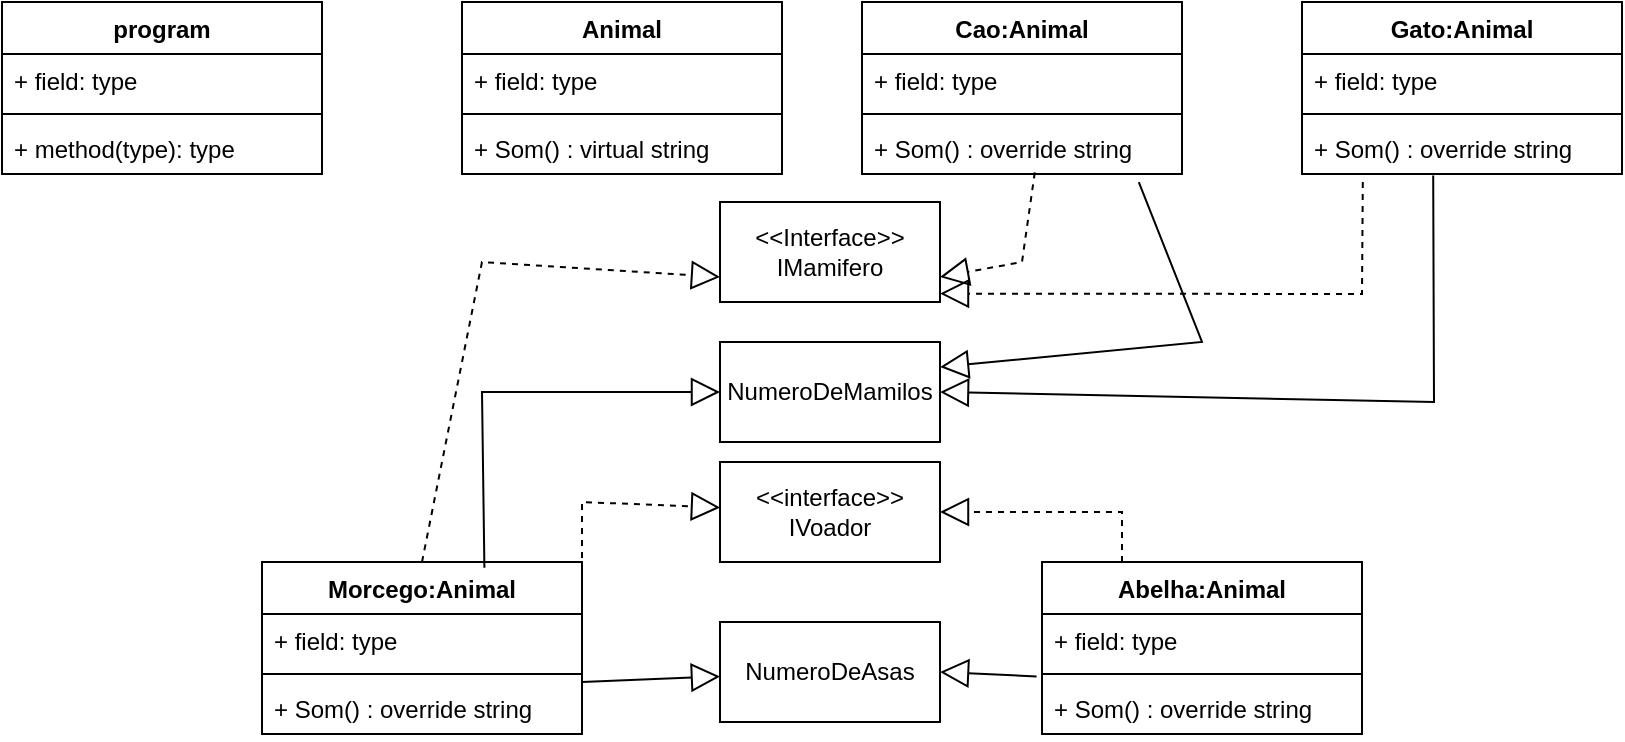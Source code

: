 <mxfile version="24.0.7" type="github">
  <diagram name="Página-1" id="fcTB6oVvxysPYjXmOKOU">
    <mxGraphModel dx="1050" dy="617" grid="1" gridSize="10" guides="1" tooltips="1" connect="1" arrows="1" fold="1" page="1" pageScale="1" pageWidth="827" pageHeight="1169" math="0" shadow="0">
      <root>
        <mxCell id="0" />
        <mxCell id="1" parent="0" />
        <mxCell id="Q639SRxSiKA4uDhJdXRe-1" value="program" style="swimlane;fontStyle=1;align=center;verticalAlign=top;childLayout=stackLayout;horizontal=1;startSize=26;horizontalStack=0;resizeParent=1;resizeParentMax=0;resizeLast=0;collapsible=1;marginBottom=0;whiteSpace=wrap;html=1;" vertex="1" parent="1">
          <mxGeometry y="40" width="160" height="86" as="geometry" />
        </mxCell>
        <mxCell id="Q639SRxSiKA4uDhJdXRe-2" value="+ field: type" style="text;strokeColor=none;fillColor=none;align=left;verticalAlign=top;spacingLeft=4;spacingRight=4;overflow=hidden;rotatable=0;points=[[0,0.5],[1,0.5]];portConstraint=eastwest;whiteSpace=wrap;html=1;" vertex="1" parent="Q639SRxSiKA4uDhJdXRe-1">
          <mxGeometry y="26" width="160" height="26" as="geometry" />
        </mxCell>
        <mxCell id="Q639SRxSiKA4uDhJdXRe-3" value="" style="line;strokeWidth=1;fillColor=none;align=left;verticalAlign=middle;spacingTop=-1;spacingLeft=3;spacingRight=3;rotatable=0;labelPosition=right;points=[];portConstraint=eastwest;strokeColor=inherit;" vertex="1" parent="Q639SRxSiKA4uDhJdXRe-1">
          <mxGeometry y="52" width="160" height="8" as="geometry" />
        </mxCell>
        <mxCell id="Q639SRxSiKA4uDhJdXRe-4" value="+ method(type): type" style="text;strokeColor=none;fillColor=none;align=left;verticalAlign=top;spacingLeft=4;spacingRight=4;overflow=hidden;rotatable=0;points=[[0,0.5],[1,0.5]];portConstraint=eastwest;whiteSpace=wrap;html=1;" vertex="1" parent="Q639SRxSiKA4uDhJdXRe-1">
          <mxGeometry y="60" width="160" height="26" as="geometry" />
        </mxCell>
        <mxCell id="Q639SRxSiKA4uDhJdXRe-5" value="Animal" style="swimlane;fontStyle=1;align=center;verticalAlign=top;childLayout=stackLayout;horizontal=1;startSize=26;horizontalStack=0;resizeParent=1;resizeParentMax=0;resizeLast=0;collapsible=1;marginBottom=0;whiteSpace=wrap;html=1;" vertex="1" parent="1">
          <mxGeometry x="230" y="40" width="160" height="86" as="geometry" />
        </mxCell>
        <mxCell id="Q639SRxSiKA4uDhJdXRe-6" value="+ field: type" style="text;strokeColor=none;fillColor=none;align=left;verticalAlign=top;spacingLeft=4;spacingRight=4;overflow=hidden;rotatable=0;points=[[0,0.5],[1,0.5]];portConstraint=eastwest;whiteSpace=wrap;html=1;" vertex="1" parent="Q639SRxSiKA4uDhJdXRe-5">
          <mxGeometry y="26" width="160" height="26" as="geometry" />
        </mxCell>
        <mxCell id="Q639SRxSiKA4uDhJdXRe-7" value="" style="line;strokeWidth=1;fillColor=none;align=left;verticalAlign=middle;spacingTop=-1;spacingLeft=3;spacingRight=3;rotatable=0;labelPosition=right;points=[];portConstraint=eastwest;strokeColor=inherit;" vertex="1" parent="Q639SRxSiKA4uDhJdXRe-5">
          <mxGeometry y="52" width="160" height="8" as="geometry" />
        </mxCell>
        <mxCell id="Q639SRxSiKA4uDhJdXRe-8" value="+ Som() : virtual string" style="text;strokeColor=none;fillColor=none;align=left;verticalAlign=top;spacingLeft=4;spacingRight=4;overflow=hidden;rotatable=0;points=[[0,0.5],[1,0.5]];portConstraint=eastwest;whiteSpace=wrap;html=1;" vertex="1" parent="Q639SRxSiKA4uDhJdXRe-5">
          <mxGeometry y="60" width="160" height="26" as="geometry" />
        </mxCell>
        <mxCell id="Q639SRxSiKA4uDhJdXRe-9" value="Cao:Animal" style="swimlane;fontStyle=1;align=center;verticalAlign=top;childLayout=stackLayout;horizontal=1;startSize=26;horizontalStack=0;resizeParent=1;resizeParentMax=0;resizeLast=0;collapsible=1;marginBottom=0;whiteSpace=wrap;html=1;" vertex="1" parent="1">
          <mxGeometry x="430" y="40" width="160" height="86" as="geometry" />
        </mxCell>
        <mxCell id="Q639SRxSiKA4uDhJdXRe-10" value="+ field: type" style="text;strokeColor=none;fillColor=none;align=left;verticalAlign=top;spacingLeft=4;spacingRight=4;overflow=hidden;rotatable=0;points=[[0,0.5],[1,0.5]];portConstraint=eastwest;whiteSpace=wrap;html=1;" vertex="1" parent="Q639SRxSiKA4uDhJdXRe-9">
          <mxGeometry y="26" width="160" height="26" as="geometry" />
        </mxCell>
        <mxCell id="Q639SRxSiKA4uDhJdXRe-11" value="" style="line;strokeWidth=1;fillColor=none;align=left;verticalAlign=middle;spacingTop=-1;spacingLeft=3;spacingRight=3;rotatable=0;labelPosition=right;points=[];portConstraint=eastwest;strokeColor=inherit;" vertex="1" parent="Q639SRxSiKA4uDhJdXRe-9">
          <mxGeometry y="52" width="160" height="8" as="geometry" />
        </mxCell>
        <mxCell id="Q639SRxSiKA4uDhJdXRe-12" value="+ Som() : override string" style="text;strokeColor=none;fillColor=none;align=left;verticalAlign=top;spacingLeft=4;spacingRight=4;overflow=hidden;rotatable=0;points=[[0,0.5],[1,0.5]];portConstraint=eastwest;whiteSpace=wrap;html=1;" vertex="1" parent="Q639SRxSiKA4uDhJdXRe-9">
          <mxGeometry y="60" width="160" height="26" as="geometry" />
        </mxCell>
        <mxCell id="Q639SRxSiKA4uDhJdXRe-13" value="Gato:Animal" style="swimlane;fontStyle=1;align=center;verticalAlign=top;childLayout=stackLayout;horizontal=1;startSize=26;horizontalStack=0;resizeParent=1;resizeParentMax=0;resizeLast=0;collapsible=1;marginBottom=0;whiteSpace=wrap;html=1;" vertex="1" parent="1">
          <mxGeometry x="650" y="40" width="160" height="86" as="geometry" />
        </mxCell>
        <mxCell id="Q639SRxSiKA4uDhJdXRe-14" value="+ field: type" style="text;strokeColor=none;fillColor=none;align=left;verticalAlign=top;spacingLeft=4;spacingRight=4;overflow=hidden;rotatable=0;points=[[0,0.5],[1,0.5]];portConstraint=eastwest;whiteSpace=wrap;html=1;" vertex="1" parent="Q639SRxSiKA4uDhJdXRe-13">
          <mxGeometry y="26" width="160" height="26" as="geometry" />
        </mxCell>
        <mxCell id="Q639SRxSiKA4uDhJdXRe-15" value="" style="line;strokeWidth=1;fillColor=none;align=left;verticalAlign=middle;spacingTop=-1;spacingLeft=3;spacingRight=3;rotatable=0;labelPosition=right;points=[];portConstraint=eastwest;strokeColor=inherit;" vertex="1" parent="Q639SRxSiKA4uDhJdXRe-13">
          <mxGeometry y="52" width="160" height="8" as="geometry" />
        </mxCell>
        <mxCell id="Q639SRxSiKA4uDhJdXRe-16" value="+ Som() : override string" style="text;strokeColor=none;fillColor=none;align=left;verticalAlign=top;spacingLeft=4;spacingRight=4;overflow=hidden;rotatable=0;points=[[0,0.5],[1,0.5]];portConstraint=eastwest;whiteSpace=wrap;html=1;" vertex="1" parent="Q639SRxSiKA4uDhJdXRe-13">
          <mxGeometry y="60" width="160" height="26" as="geometry" />
        </mxCell>
        <mxCell id="Q639SRxSiKA4uDhJdXRe-17" value="Morcego:Animal" style="swimlane;fontStyle=1;align=center;verticalAlign=top;childLayout=stackLayout;horizontal=1;startSize=26;horizontalStack=0;resizeParent=1;resizeParentMax=0;resizeLast=0;collapsible=1;marginBottom=0;whiteSpace=wrap;html=1;" vertex="1" parent="1">
          <mxGeometry x="130" y="320" width="160" height="86" as="geometry" />
        </mxCell>
        <mxCell id="Q639SRxSiKA4uDhJdXRe-18" value="+ field: type" style="text;strokeColor=none;fillColor=none;align=left;verticalAlign=top;spacingLeft=4;spacingRight=4;overflow=hidden;rotatable=0;points=[[0,0.5],[1,0.5]];portConstraint=eastwest;whiteSpace=wrap;html=1;" vertex="1" parent="Q639SRxSiKA4uDhJdXRe-17">
          <mxGeometry y="26" width="160" height="26" as="geometry" />
        </mxCell>
        <mxCell id="Q639SRxSiKA4uDhJdXRe-19" value="" style="line;strokeWidth=1;fillColor=none;align=left;verticalAlign=middle;spacingTop=-1;spacingLeft=3;spacingRight=3;rotatable=0;labelPosition=right;points=[];portConstraint=eastwest;strokeColor=inherit;" vertex="1" parent="Q639SRxSiKA4uDhJdXRe-17">
          <mxGeometry y="52" width="160" height="8" as="geometry" />
        </mxCell>
        <mxCell id="Q639SRxSiKA4uDhJdXRe-20" value="+ Som() : override string" style="text;strokeColor=none;fillColor=none;align=left;verticalAlign=top;spacingLeft=4;spacingRight=4;overflow=hidden;rotatable=0;points=[[0,0.5],[1,0.5]];portConstraint=eastwest;whiteSpace=wrap;html=1;" vertex="1" parent="Q639SRxSiKA4uDhJdXRe-17">
          <mxGeometry y="60" width="160" height="26" as="geometry" />
        </mxCell>
        <mxCell id="Q639SRxSiKA4uDhJdXRe-21" value="Abelha:Animal" style="swimlane;fontStyle=1;align=center;verticalAlign=top;childLayout=stackLayout;horizontal=1;startSize=26;horizontalStack=0;resizeParent=1;resizeParentMax=0;resizeLast=0;collapsible=1;marginBottom=0;whiteSpace=wrap;html=1;" vertex="1" parent="1">
          <mxGeometry x="520" y="320" width="160" height="86" as="geometry" />
        </mxCell>
        <mxCell id="Q639SRxSiKA4uDhJdXRe-22" value="+ field: type" style="text;strokeColor=none;fillColor=none;align=left;verticalAlign=top;spacingLeft=4;spacingRight=4;overflow=hidden;rotatable=0;points=[[0,0.5],[1,0.5]];portConstraint=eastwest;whiteSpace=wrap;html=1;" vertex="1" parent="Q639SRxSiKA4uDhJdXRe-21">
          <mxGeometry y="26" width="160" height="26" as="geometry" />
        </mxCell>
        <mxCell id="Q639SRxSiKA4uDhJdXRe-23" value="" style="line;strokeWidth=1;fillColor=none;align=left;verticalAlign=middle;spacingTop=-1;spacingLeft=3;spacingRight=3;rotatable=0;labelPosition=right;points=[];portConstraint=eastwest;strokeColor=inherit;" vertex="1" parent="Q639SRxSiKA4uDhJdXRe-21">
          <mxGeometry y="52" width="160" height="8" as="geometry" />
        </mxCell>
        <mxCell id="Q639SRxSiKA4uDhJdXRe-24" value="+ Som() : override string" style="text;strokeColor=none;fillColor=none;align=left;verticalAlign=top;spacingLeft=4;spacingRight=4;overflow=hidden;rotatable=0;points=[[0,0.5],[1,0.5]];portConstraint=eastwest;whiteSpace=wrap;html=1;" vertex="1" parent="Q639SRxSiKA4uDhJdXRe-21">
          <mxGeometry y="60" width="160" height="26" as="geometry" />
        </mxCell>
        <mxCell id="Q639SRxSiKA4uDhJdXRe-25" value="&amp;lt;&amp;lt;Interface&amp;gt;&amp;gt;&lt;div&gt;IMamifero&lt;/div&gt;" style="html=1;whiteSpace=wrap;" vertex="1" parent="1">
          <mxGeometry x="359" y="140" width="110" height="50" as="geometry" />
        </mxCell>
        <mxCell id="Q639SRxSiKA4uDhJdXRe-26" value="&amp;lt;&amp;lt;interface&amp;gt;&amp;gt;&lt;div&gt;IVoador&lt;/div&gt;" style="html=1;whiteSpace=wrap;" vertex="1" parent="1">
          <mxGeometry x="359" y="270" width="110" height="50" as="geometry" />
        </mxCell>
        <mxCell id="Q639SRxSiKA4uDhJdXRe-27" value="NumeroDeMamilos" style="html=1;whiteSpace=wrap;" vertex="1" parent="1">
          <mxGeometry x="359" y="210" width="110" height="50" as="geometry" />
        </mxCell>
        <mxCell id="Q639SRxSiKA4uDhJdXRe-28" value="NumeroDeAsas" style="html=1;whiteSpace=wrap;" vertex="1" parent="1">
          <mxGeometry x="359" y="350" width="110" height="50" as="geometry" />
        </mxCell>
        <mxCell id="Q639SRxSiKA4uDhJdXRe-29" value="" style="endArrow=block;dashed=1;endFill=0;endSize=12;html=1;rounded=0;exitX=0.54;exitY=0.969;exitDx=0;exitDy=0;exitPerimeter=0;entryX=1;entryY=0.75;entryDx=0;entryDy=0;" edge="1" parent="1" source="Q639SRxSiKA4uDhJdXRe-12" target="Q639SRxSiKA4uDhJdXRe-25">
          <mxGeometry width="160" relative="1" as="geometry">
            <mxPoint x="520" y="164.5" as="sourcePoint" />
            <mxPoint x="680" y="164.5" as="targetPoint" />
            <Array as="points">
              <mxPoint x="510" y="170" />
            </Array>
          </mxGeometry>
        </mxCell>
        <mxCell id="Q639SRxSiKA4uDhJdXRe-30" value="" style="endArrow=block;dashed=1;endFill=0;endSize=12;html=1;rounded=0;exitX=0.19;exitY=1.154;exitDx=0;exitDy=0;exitPerimeter=0;entryX=1;entryY=0.5;entryDx=0;entryDy=0;" edge="1" parent="1" source="Q639SRxSiKA4uDhJdXRe-16">
          <mxGeometry width="160" relative="1" as="geometry">
            <mxPoint x="689.2" y="19.998" as="sourcePoint" />
            <mxPoint x="469" y="185.8" as="targetPoint" />
            <Array as="points">
              <mxPoint x="680" y="186" />
            </Array>
          </mxGeometry>
        </mxCell>
        <mxCell id="Q639SRxSiKA4uDhJdXRe-32" value="" style="endArrow=block;dashed=1;endFill=0;endSize=12;html=1;rounded=0;exitX=0.5;exitY=0;exitDx=0;exitDy=0;entryX=0;entryY=0.75;entryDx=0;entryDy=0;" edge="1" parent="1" source="Q639SRxSiKA4uDhJdXRe-17" target="Q639SRxSiKA4uDhJdXRe-25">
          <mxGeometry width="160" relative="1" as="geometry">
            <mxPoint x="170" y="190" as="sourcePoint" />
            <mxPoint x="330" y="190" as="targetPoint" />
            <Array as="points">
              <mxPoint x="240" y="170" />
            </Array>
          </mxGeometry>
        </mxCell>
        <mxCell id="Q639SRxSiKA4uDhJdXRe-33" value="" style="endArrow=block;dashed=1;endFill=0;endSize=12;html=1;rounded=0;" edge="1" parent="1" target="Q639SRxSiKA4uDhJdXRe-26">
          <mxGeometry width="160" relative="1" as="geometry">
            <mxPoint x="290" y="330" as="sourcePoint" />
            <mxPoint x="450" y="330" as="targetPoint" />
            <Array as="points">
              <mxPoint x="290" y="290" />
            </Array>
          </mxGeometry>
        </mxCell>
        <mxCell id="Q639SRxSiKA4uDhJdXRe-34" value="" style="endArrow=block;dashed=1;endFill=0;endSize=12;html=1;rounded=0;exitX=0.25;exitY=0;exitDx=0;exitDy=0;entryX=1;entryY=0.5;entryDx=0;entryDy=0;" edge="1" parent="1" source="Q639SRxSiKA4uDhJdXRe-21" target="Q639SRxSiKA4uDhJdXRe-26">
          <mxGeometry width="160" relative="1" as="geometry">
            <mxPoint x="570" y="280" as="sourcePoint" />
            <mxPoint x="560" y="270" as="targetPoint" />
            <Array as="points">
              <mxPoint x="560" y="295" />
            </Array>
          </mxGeometry>
        </mxCell>
        <mxCell id="Q639SRxSiKA4uDhJdXRe-36" value="" style="edgeStyle=none;html=1;endArrow=block;endFill=0;endSize=12;verticalAlign=bottom;rounded=0;exitX=-0.017;exitY=-0.108;exitDx=0;exitDy=0;exitPerimeter=0;entryX=1;entryY=0.5;entryDx=0;entryDy=0;" edge="1" parent="1" source="Q639SRxSiKA4uDhJdXRe-24" target="Q639SRxSiKA4uDhJdXRe-28">
          <mxGeometry width="160" relative="1" as="geometry">
            <mxPoint x="500" y="490" as="sourcePoint" />
            <mxPoint x="660" y="490" as="targetPoint" />
          </mxGeometry>
        </mxCell>
        <mxCell id="Q639SRxSiKA4uDhJdXRe-37" value="" style="edgeStyle=none;html=1;endArrow=block;endFill=0;endSize=12;verticalAlign=bottom;rounded=0;" edge="1" parent="1" target="Q639SRxSiKA4uDhJdXRe-28">
          <mxGeometry width="160" relative="1" as="geometry">
            <mxPoint x="290" y="380" as="sourcePoint" />
            <mxPoint x="450" y="380" as="targetPoint" />
          </mxGeometry>
        </mxCell>
        <mxCell id="Q639SRxSiKA4uDhJdXRe-38" value="" style="edgeStyle=none;html=1;endArrow=block;endFill=0;endSize=12;verticalAlign=bottom;rounded=0;exitX=0.41;exitY=1.031;exitDx=0;exitDy=0;exitPerimeter=0;entryX=1;entryY=0.5;entryDx=0;entryDy=0;" edge="1" parent="1" source="Q639SRxSiKA4uDhJdXRe-16" target="Q639SRxSiKA4uDhJdXRe-27">
          <mxGeometry width="160" relative="1" as="geometry">
            <mxPoint x="660" y="209" as="sourcePoint" />
            <mxPoint x="820" y="209" as="targetPoint" />
            <Array as="points">
              <mxPoint x="716" y="240" />
            </Array>
          </mxGeometry>
        </mxCell>
        <mxCell id="Q639SRxSiKA4uDhJdXRe-39" value="" style="edgeStyle=none;html=1;endArrow=block;endFill=0;endSize=12;verticalAlign=bottom;rounded=0;exitX=0.865;exitY=1.154;exitDx=0;exitDy=0;exitPerimeter=0;entryX=1;entryY=0.25;entryDx=0;entryDy=0;" edge="1" parent="1" source="Q639SRxSiKA4uDhJdXRe-12" target="Q639SRxSiKA4uDhJdXRe-27">
          <mxGeometry width="160" relative="1" as="geometry">
            <mxPoint x="370" y="240" as="sourcePoint" />
            <mxPoint x="530" y="240" as="targetPoint" />
            <Array as="points">
              <mxPoint x="600" y="210" />
            </Array>
          </mxGeometry>
        </mxCell>
        <mxCell id="Q639SRxSiKA4uDhJdXRe-40" value="" style="edgeStyle=none;html=1;endArrow=block;endFill=0;endSize=12;verticalAlign=bottom;rounded=0;exitX=0.695;exitY=0.033;exitDx=0;exitDy=0;exitPerimeter=0;entryX=0;entryY=0.5;entryDx=0;entryDy=0;" edge="1" parent="1" source="Q639SRxSiKA4uDhJdXRe-17" target="Q639SRxSiKA4uDhJdXRe-27">
          <mxGeometry width="160" relative="1" as="geometry">
            <mxPoint x="240" y="310" as="sourcePoint" />
            <mxPoint x="530" y="240" as="targetPoint" />
            <Array as="points">
              <mxPoint x="240" y="235" />
            </Array>
          </mxGeometry>
        </mxCell>
      </root>
    </mxGraphModel>
  </diagram>
</mxfile>
